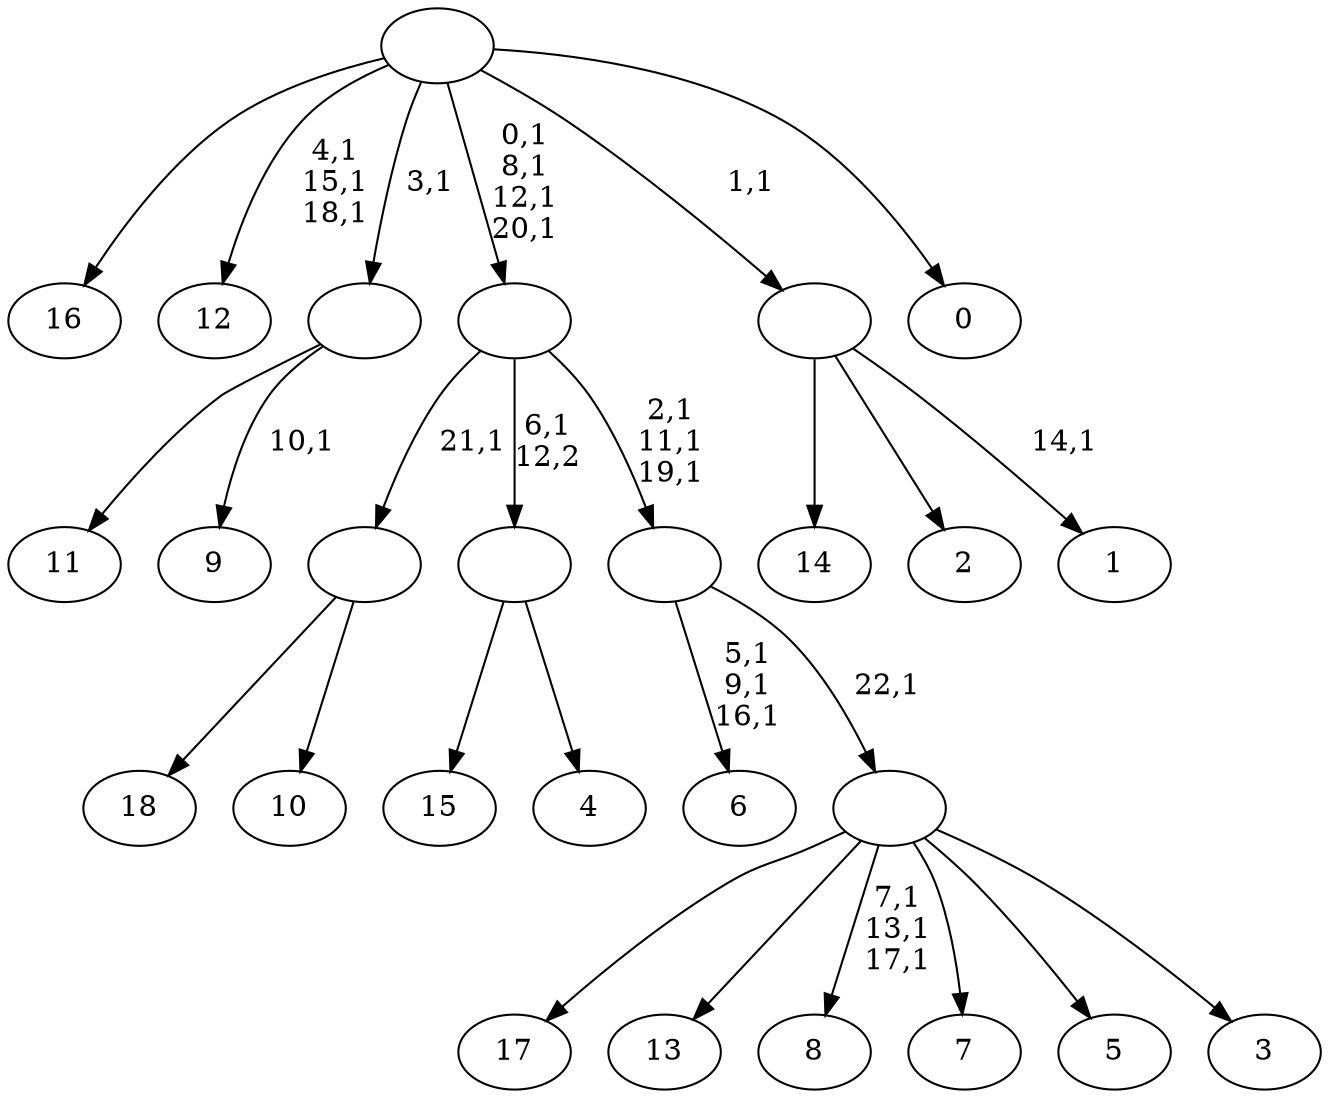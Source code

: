 digraph T {
	42 [label="18"]
	41 [label="17"]
	40 [label="16"]
	39 [label="15"]
	38 [label="14"]
	37 [label="13"]
	36 [label="12"]
	32 [label="11"]
	31 [label="10"]
	30 [label=""]
	29 [label="9"]
	27 [label=""]
	26 [label="8"]
	22 [label="7"]
	21 [label="6"]
	17 [label="5"]
	16 [label="4"]
	15 [label=""]
	14 [label="3"]
	13 [label=""]
	12 [label=""]
	9 [label=""]
	5 [label="2"]
	4 [label="1"]
	2 [label=""]
	1 [label="0"]
	0 [label=""]
	30 -> 42 [label=""]
	30 -> 31 [label=""]
	27 -> 29 [label="10,1"]
	27 -> 32 [label=""]
	15 -> 39 [label=""]
	15 -> 16 [label=""]
	13 -> 26 [label="7,1\n13,1\n17,1"]
	13 -> 41 [label=""]
	13 -> 37 [label=""]
	13 -> 22 [label=""]
	13 -> 17 [label=""]
	13 -> 14 [label=""]
	12 -> 21 [label="5,1\n9,1\n16,1"]
	12 -> 13 [label="22,1"]
	9 -> 12 [label="2,1\n11,1\n19,1"]
	9 -> 30 [label="21,1"]
	9 -> 15 [label="6,1\n12,2"]
	2 -> 4 [label="14,1"]
	2 -> 38 [label=""]
	2 -> 5 [label=""]
	0 -> 9 [label="0,1\n8,1\n12,1\n20,1"]
	0 -> 36 [label="4,1\n15,1\n18,1"]
	0 -> 40 [label=""]
	0 -> 27 [label="3,1"]
	0 -> 2 [label="1,1"]
	0 -> 1 [label=""]
}
